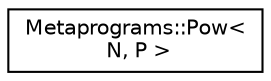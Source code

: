 digraph "Graphical Class Hierarchy"
{
  edge [fontname="Helvetica",fontsize="10",labelfontname="Helvetica",labelfontsize="10"];
  node [fontname="Helvetica",fontsize="10",shape=record];
  rankdir="LR";
  Node0 [label="Metaprograms::Pow\<\l N, P \>",height=0.2,width=0.4,color="black", fillcolor="white", style="filled",URL="$structMetaprograms_1_1Pow.html"];
}
